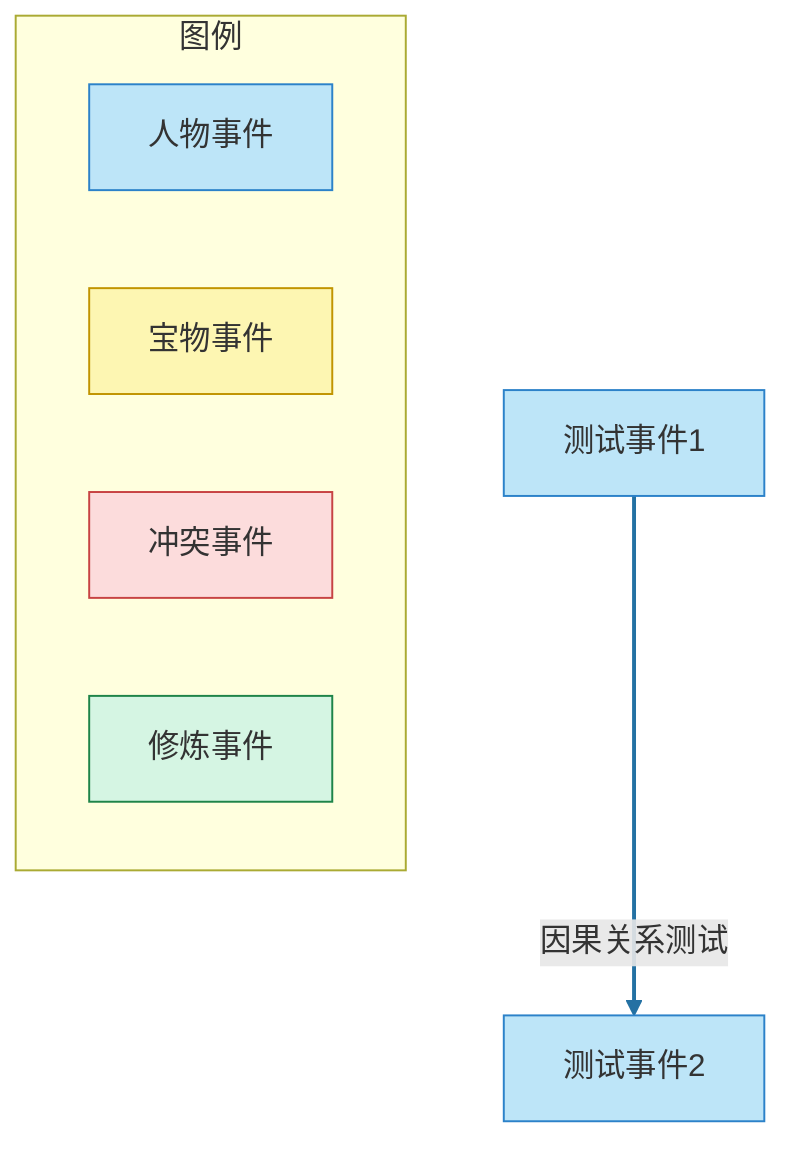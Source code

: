 graph TD
    E01["测试事件1"]
    style E01 fill:#BDE5F8,stroke:#2C82C9
    E02["测试事件2"]
    style E02 fill:#BDE5F8,stroke:#2C82C9
    E01 -->|"因果关系测试"| E02
    linkStyle 0 stroke:#2471A3,stroke-width:2px
    subgraph 图例
    legend_character[人物事件]
    legend_treasure[宝物事件]
    legend_conflict[冲突事件]
    legend_cultivation[修炼事件]
    end
    style legend_character fill:#BDE5F8,stroke:#2C82C9
    style legend_treasure fill:#FDF6B2,stroke:#C19400
    style legend_conflict fill:#FCDCDC,stroke:#C74343
    style legend_cultivation fill:#D5F5E3,stroke:#1E8449